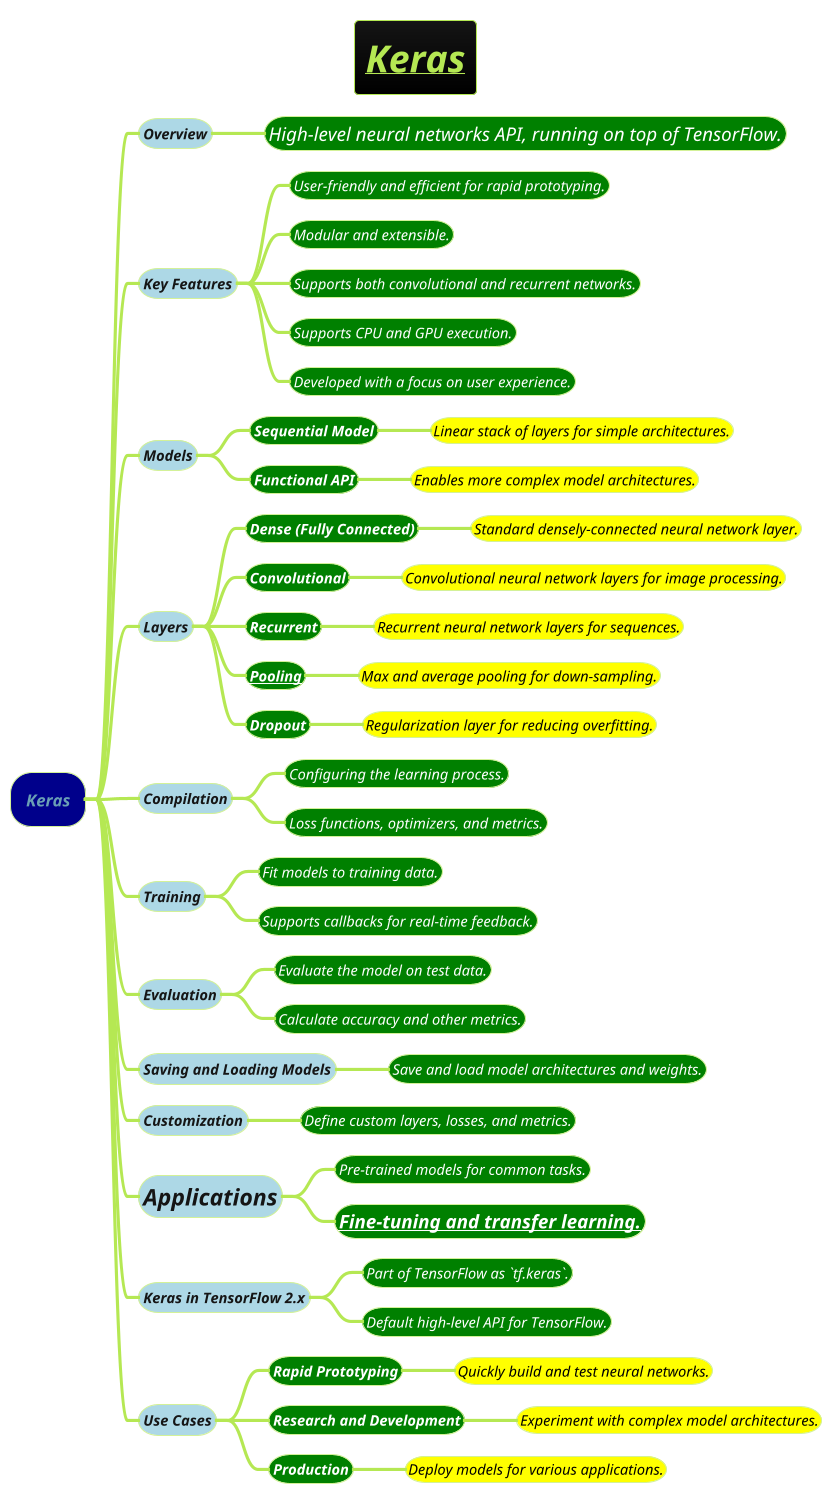 @startmindmap
title =<i><b><u>Keras

!theme hacker

*[#darkblue] <i>Keras
**[#lightblue] <i><size:14>Overview
***[#green] <color #white><i><size:18>High-level neural networks API, running on top of TensorFlow.
**[#lightblue] <i><size:14>Key Features
***[#green] <color #white><i><size:14>User-friendly and efficient for rapid prototyping.
***[#green] <color #white><i><size:14>Modular and extensible.
***[#green] <color #white><i><size:14>Supports both convolutional and recurrent networks.
***[#green] <color #white><i><size:14>Supports CPU and GPU execution.
***[#green] <color #white><i><size:14>Developed with a focus on user experience.
**[#lightblue] <i><size:14>Models
***[#green] <b><color #white><i><size:14>Sequential Model
****[#yellow] <color #black><i><size:14>Linear stack of layers for simple architectures.
***[#green] <b><color #white><i><size:14>Functional API
****[#yellow] <color #black><i><size:14>Enables more complex model architectures.
**[#lightblue] <i><size:14>Layers
***[#green] <b><color #white><i><size:14>Dense (Fully Connected)
****[#yellow] <color #black><i><size:14>Standard densely-connected neural network layer.
***[#green] <b><color #white><i><size:14>Convolutional
****[#yellow] <color #black><i><size:14>Convolutional neural network layers for image processing.
***[#green] <b><color #white><i><size:14>Recurrent
****[#yellow] <color #black><i><size:14>Recurrent neural network layers for sequences.
***[#green] <b><color #white><i><size:14>[[../3-deep-learning-DL/Pooling.puml Pooling]]
****[#yellow] <color #black><i><size:14>Max and average pooling for down-sampling.
***[#green] <b><color #white><i><size:14>Dropout
****[#yellow] <color #black><i><size:14>Regularization layer for reducing overfitting.
**[#lightblue] <i><size:14>Compilation
***[#green] <color #white><i><size:14>Configuring the learning process.
***[#green] <color #white><i><size:14>Loss functions, optimizers, and metrics.
**[#lightblue] <i><size:14>Training
***[#green] <color #white><i><size:14>Fit models to training data.
***[#green] <color #white><i><size:14>Supports callbacks for real-time feedback.
**[#lightblue] <i><size:14>Evaluation
***[#green] <color #white><i><size:14>Evaluate the model on test data.
***[#green] <color #white><i><size:14>Calculate accuracy and other metrics.
**[#lightblue] <i><size:14>Saving and Loading Models
***[#green] <color #white><i><size:14>Save and load model architectures and weights.
**[#lightblue] <i><size:14>Customization
***[#green] <color #white><i><size:14>Define custom layers, losses, and metrics.
**[#lightblue] <i><size:22>Applications
***[#green] <color #white><i><size:14>Pre-trained models for common tasks.
***[#green] <color #white><i><size:18><b>[[../3-deep-learning-DL/Model-Fine-Tuning.puml Fine-tuning and transfer learning.]]
**[#lightblue] <i><size:14>Keras in TensorFlow 2.x
***[#green] <color #white><i><size:14>Part of TensorFlow as `tf.keras`.
***[#green] <color #white><i><size:14>Default high-level API for TensorFlow.
**[#lightblue] <i><size:14>Use Cases
***[#green] <b><color #white><i><size:14>Rapid Prototyping
****[#yellow] <color #black><i><size:14>Quickly build and test neural networks.
***[#green] <b><color #white><i><size:14>Research and Development
****[#yellow] <color #black><i><size:14>Experiment with complex model architectures.
***[#green] <b><color #white><i><size:14>Production
****[#yellow] <color #black><i><size:14>Deploy models for various applications.
@endmindmap

